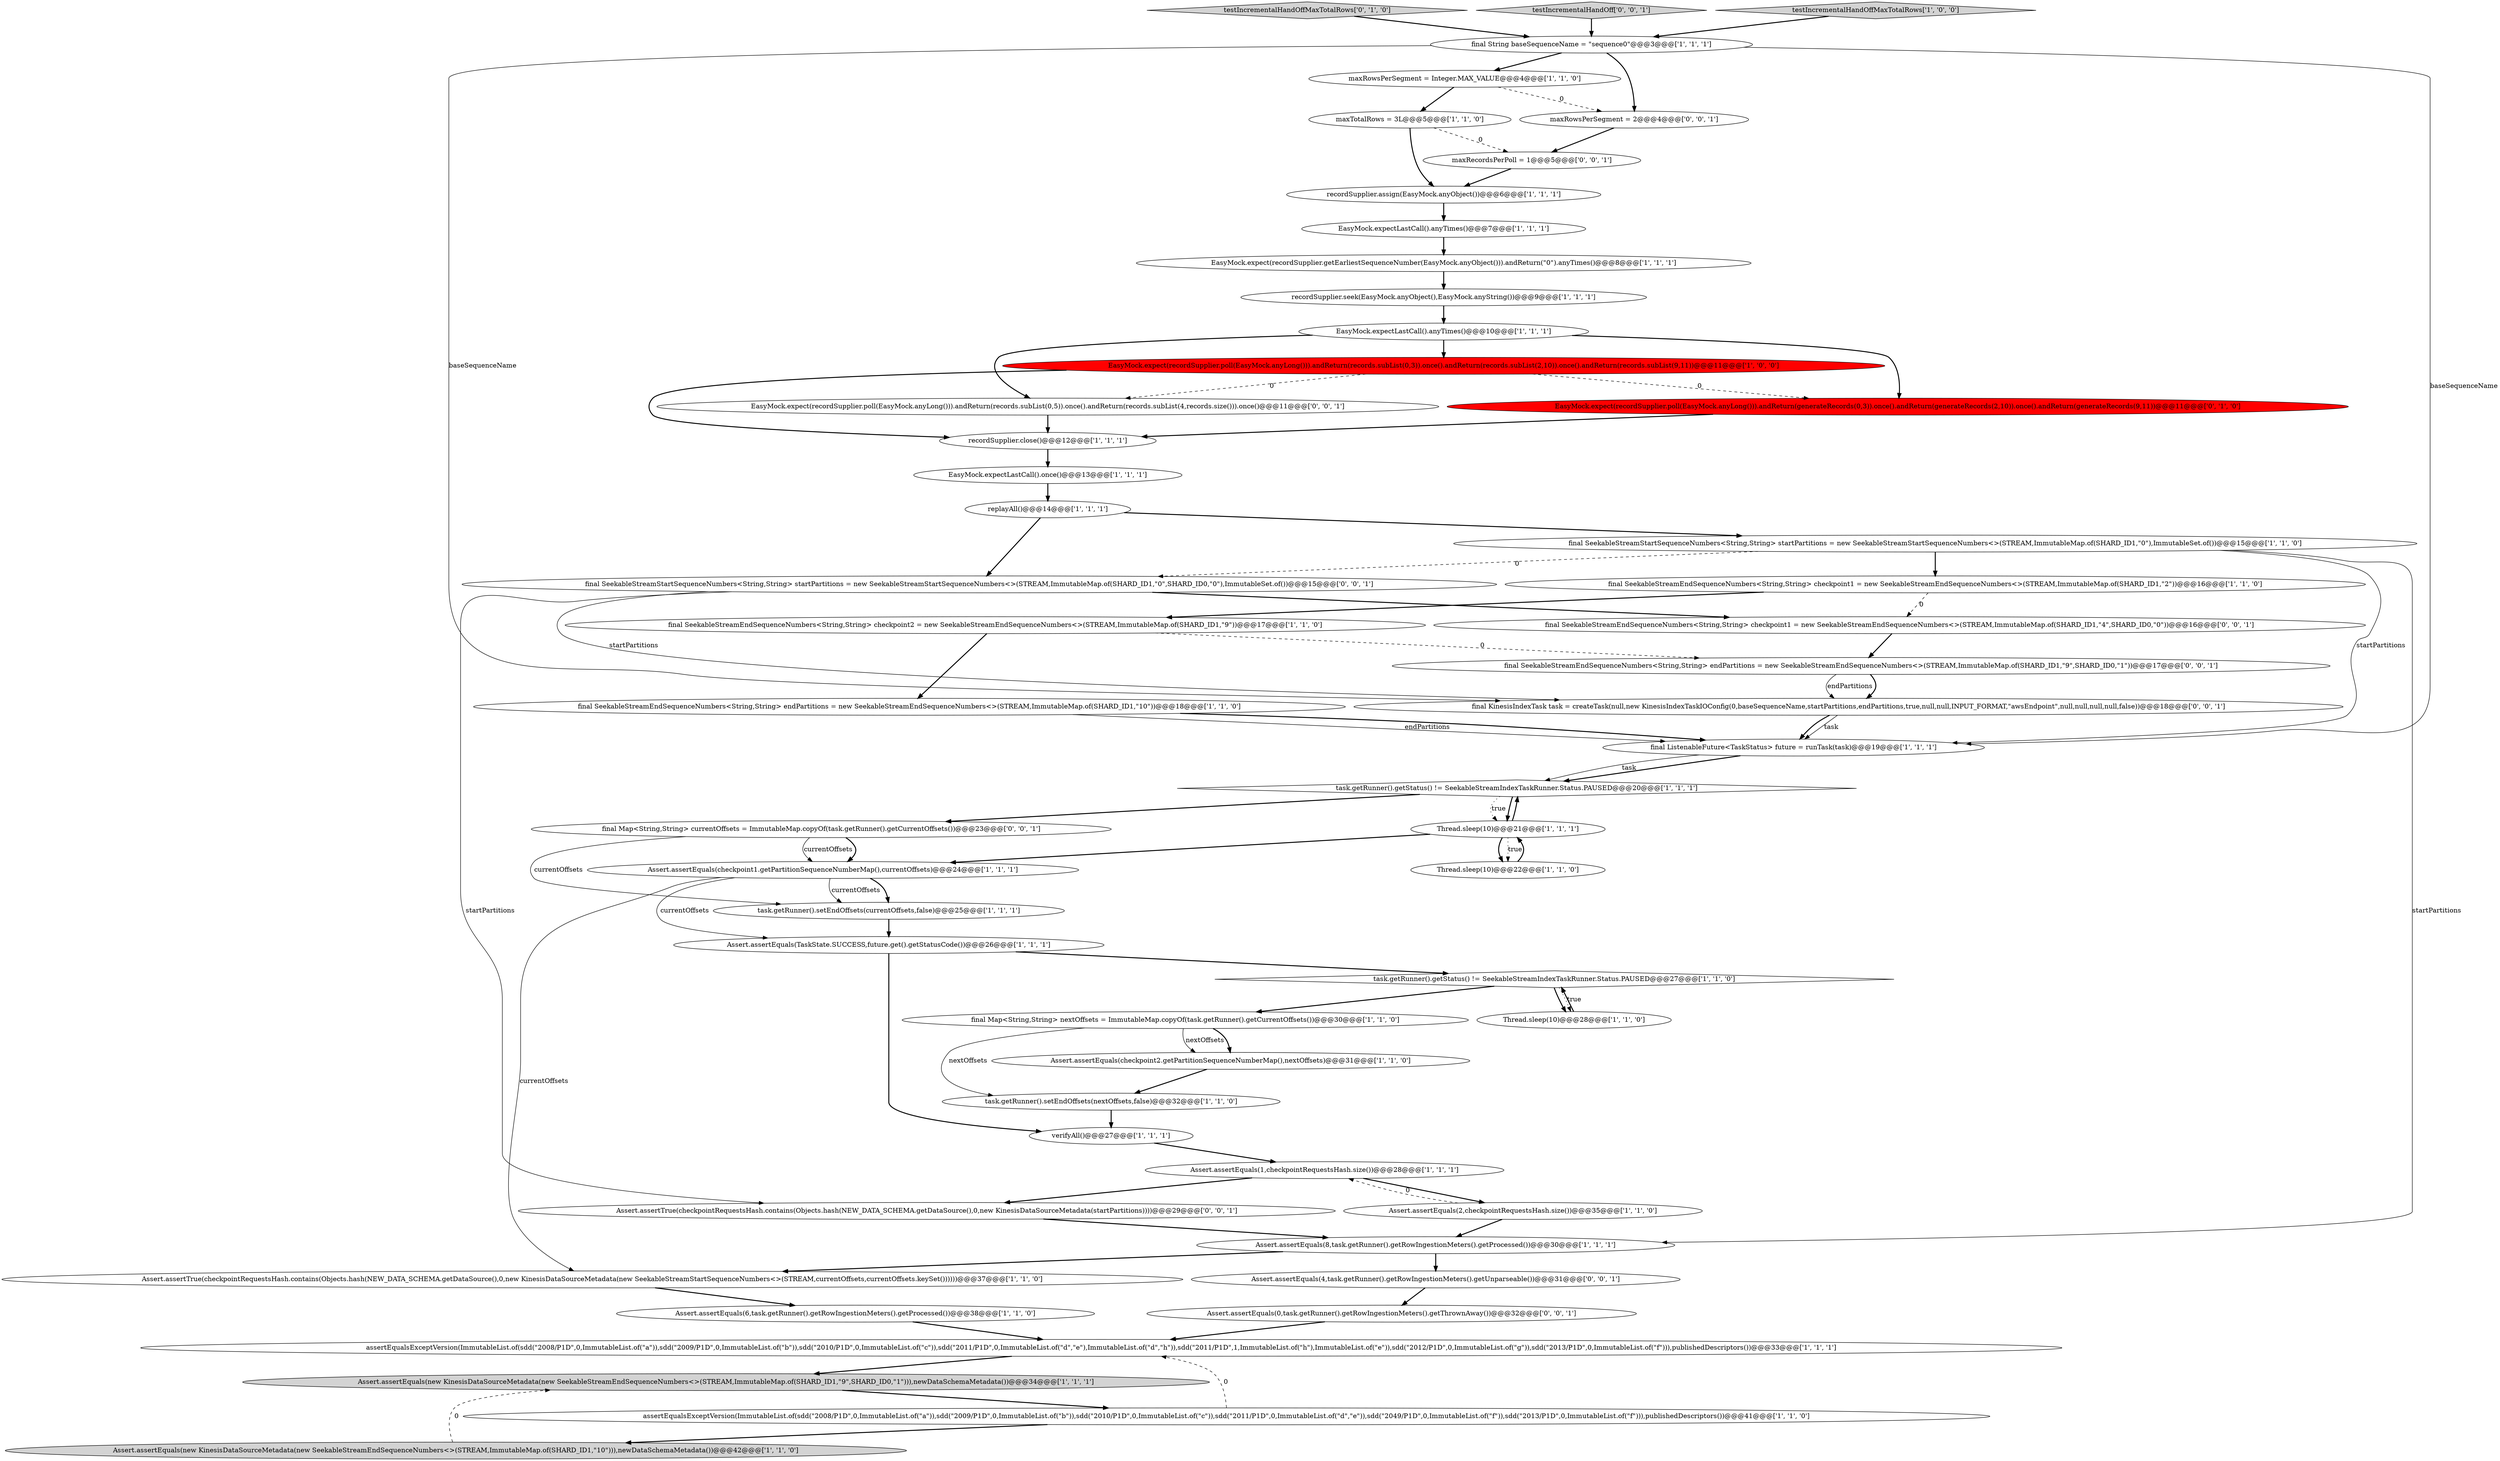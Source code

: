 digraph {
1 [style = filled, label = "final ListenableFuture<TaskStatus> future = runTask(task)@@@19@@@['1', '1', '1']", fillcolor = white, shape = ellipse image = "AAA0AAABBB1BBB"];
8 [style = filled, label = "Assert.assertEquals(new KinesisDataSourceMetadata(new SeekableStreamEndSequenceNumbers<>(STREAM,ImmutableMap.of(SHARD_ID1,\"10\"))),newDataSchemaMetadata())@@@42@@@['1', '1', '0']", fillcolor = lightgray, shape = ellipse image = "AAA0AAABBB1BBB"];
31 [style = filled, label = "final SeekableStreamEndSequenceNumbers<String,String> checkpoint1 = new SeekableStreamEndSequenceNumbers<>(STREAM,ImmutableMap.of(SHARD_ID1,\"2\"))@@@16@@@['1', '1', '0']", fillcolor = white, shape = ellipse image = "AAA0AAABBB1BBB"];
13 [style = filled, label = "Thread.sleep(10)@@@21@@@['1', '1', '1']", fillcolor = white, shape = ellipse image = "AAA0AAABBB1BBB"];
32 [style = filled, label = "replayAll()@@@14@@@['1', '1', '1']", fillcolor = white, shape = ellipse image = "AAA0AAABBB1BBB"];
35 [style = filled, label = "final SeekableStreamEndSequenceNumbers<String,String> checkpoint2 = new SeekableStreamEndSequenceNumbers<>(STREAM,ImmutableMap.of(SHARD_ID1,\"9\"))@@@17@@@['1', '1', '0']", fillcolor = white, shape = ellipse image = "AAA0AAABBB1BBB"];
18 [style = filled, label = "final Map<String,String> nextOffsets = ImmutableMap.copyOf(task.getRunner().getCurrentOffsets())@@@30@@@['1', '1', '0']", fillcolor = white, shape = ellipse image = "AAA0AAABBB1BBB"];
10 [style = filled, label = "EasyMock.expectLastCall().anyTimes()@@@7@@@['1', '1', '1']", fillcolor = white, shape = ellipse image = "AAA0AAABBB1BBB"];
36 [style = filled, label = "Assert.assertEquals(2,checkpointRequestsHash.size())@@@35@@@['1', '1', '0']", fillcolor = white, shape = ellipse image = "AAA0AAABBB1BBB"];
12 [style = filled, label = "task.getRunner().setEndOffsets(nextOffsets,false)@@@32@@@['1', '1', '0']", fillcolor = white, shape = ellipse image = "AAA0AAABBB1BBB"];
9 [style = filled, label = "maxTotalRows = 3L@@@5@@@['1', '1', '0']", fillcolor = white, shape = ellipse image = "AAA0AAABBB1BBB"];
22 [style = filled, label = "Assert.assertEquals(TaskState.SUCCESS,future.get().getStatusCode())@@@26@@@['1', '1', '1']", fillcolor = white, shape = ellipse image = "AAA0AAABBB1BBB"];
37 [style = filled, label = "Assert.assertTrue(checkpointRequestsHash.contains(Objects.hash(NEW_DATA_SCHEMA.getDataSource(),0,new KinesisDataSourceMetadata(new SeekableStreamStartSequenceNumbers<>(STREAM,currentOffsets,currentOffsets.keySet())))))@@@37@@@['1', '1', '0']", fillcolor = white, shape = ellipse image = "AAA0AAABBB1BBB"];
26 [style = filled, label = "recordSupplier.assign(EasyMock.anyObject())@@@6@@@['1', '1', '1']", fillcolor = white, shape = ellipse image = "AAA0AAABBB1BBB"];
6 [style = filled, label = "task.getRunner().getStatus() != SeekableStreamIndexTaskRunner.Status.PAUSED@@@20@@@['1', '1', '1']", fillcolor = white, shape = diamond image = "AAA0AAABBB1BBB"];
40 [style = filled, label = "testIncrementalHandOffMaxTotalRows['0', '1', '0']", fillcolor = lightgray, shape = diamond image = "AAA0AAABBB2BBB"];
45 [style = filled, label = "final Map<String,String> currentOffsets = ImmutableMap.copyOf(task.getRunner().getCurrentOffsets())@@@23@@@['0', '0', '1']", fillcolor = white, shape = ellipse image = "AAA0AAABBB3BBB"];
19 [style = filled, label = "assertEqualsExceptVersion(ImmutableList.of(sdd(\"2008/P1D\",0,ImmutableList.of(\"a\")),sdd(\"2009/P1D\",0,ImmutableList.of(\"b\")),sdd(\"2010/P1D\",0,ImmutableList.of(\"c\")),sdd(\"2011/P1D\",0,ImmutableList.of(\"d\",\"e\"),ImmutableList.of(\"d\",\"h\")),sdd(\"2011/P1D\",1,ImmutableList.of(\"h\"),ImmutableList.of(\"e\")),sdd(\"2012/P1D\",0,ImmutableList.of(\"g\")),sdd(\"2013/P1D\",0,ImmutableList.of(\"f\"))),publishedDescriptors())@@@33@@@['1', '1', '1']", fillcolor = white, shape = ellipse image = "AAA0AAABBB1BBB"];
17 [style = filled, label = "Thread.sleep(10)@@@22@@@['1', '1', '0']", fillcolor = white, shape = ellipse image = "AAA0AAABBB1BBB"];
14 [style = filled, label = "Assert.assertEquals(8,task.getRunner().getRowIngestionMeters().getProcessed())@@@30@@@['1', '1', '1']", fillcolor = white, shape = ellipse image = "AAA0AAABBB1BBB"];
41 [style = filled, label = "maxRecordsPerPoll = 1@@@5@@@['0', '0', '1']", fillcolor = white, shape = ellipse image = "AAA0AAABBB3BBB"];
47 [style = filled, label = "final KinesisIndexTask task = createTask(null,new KinesisIndexTaskIOConfig(0,baseSequenceName,startPartitions,endPartitions,true,null,null,INPUT_FORMAT,\"awsEndpoint\",null,null,null,null,false))@@@18@@@['0', '0', '1']", fillcolor = white, shape = ellipse image = "AAA0AAABBB3BBB"];
23 [style = filled, label = "assertEqualsExceptVersion(ImmutableList.of(sdd(\"2008/P1D\",0,ImmutableList.of(\"a\")),sdd(\"2009/P1D\",0,ImmutableList.of(\"b\")),sdd(\"2010/P1D\",0,ImmutableList.of(\"c\")),sdd(\"2011/P1D\",0,ImmutableList.of(\"d\",\"e\")),sdd(\"2049/P1D\",0,ImmutableList.of(\"f\")),sdd(\"2013/P1D\",0,ImmutableList.of(\"f\"))),publishedDescriptors())@@@41@@@['1', '1', '0']", fillcolor = white, shape = ellipse image = "AAA0AAABBB1BBB"];
42 [style = filled, label = "Assert.assertEquals(0,task.getRunner().getRowIngestionMeters().getThrownAway())@@@32@@@['0', '0', '1']", fillcolor = white, shape = ellipse image = "AAA0AAABBB3BBB"];
39 [style = filled, label = "EasyMock.expect(recordSupplier.poll(EasyMock.anyLong())).andReturn(generateRecords(0,3)).once().andReturn(generateRecords(2,10)).once().andReturn(generateRecords(9,11))@@@11@@@['0', '1', '0']", fillcolor = red, shape = ellipse image = "AAA1AAABBB2BBB"];
51 [style = filled, label = "final SeekableStreamEndSequenceNumbers<String,String> endPartitions = new SeekableStreamEndSequenceNumbers<>(STREAM,ImmutableMap.of(SHARD_ID1,\"9\",SHARD_ID0,\"1\"))@@@17@@@['0', '0', '1']", fillcolor = white, shape = ellipse image = "AAA0AAABBB3BBB"];
16 [style = filled, label = "final String baseSequenceName = \"sequence0\"@@@3@@@['1', '1', '1']", fillcolor = white, shape = ellipse image = "AAA0AAABBB1BBB"];
38 [style = filled, label = "Assert.assertEquals(new KinesisDataSourceMetadata(new SeekableStreamEndSequenceNumbers<>(STREAM,ImmutableMap.of(SHARD_ID1,\"9\",SHARD_ID0,\"1\"))),newDataSchemaMetadata())@@@34@@@['1', '1', '1']", fillcolor = lightgray, shape = ellipse image = "AAA0AAABBB1BBB"];
43 [style = filled, label = "testIncrementalHandOff['0', '0', '1']", fillcolor = lightgray, shape = diamond image = "AAA0AAABBB3BBB"];
30 [style = filled, label = "maxRowsPerSegment = Integer.MAX_VALUE@@@4@@@['1', '1', '0']", fillcolor = white, shape = ellipse image = "AAA0AAABBB1BBB"];
44 [style = filled, label = "final SeekableStreamStartSequenceNumbers<String,String> startPartitions = new SeekableStreamStartSequenceNumbers<>(STREAM,ImmutableMap.of(SHARD_ID1,\"0\",SHARD_ID0,\"0\"),ImmutableSet.of())@@@15@@@['0', '0', '1']", fillcolor = white, shape = ellipse image = "AAA0AAABBB3BBB"];
25 [style = filled, label = "Assert.assertEquals(6,task.getRunner().getRowIngestionMeters().getProcessed())@@@38@@@['1', '1', '0']", fillcolor = white, shape = ellipse image = "AAA0AAABBB1BBB"];
27 [style = filled, label = "Assert.assertEquals(1,checkpointRequestsHash.size())@@@28@@@['1', '1', '1']", fillcolor = white, shape = ellipse image = "AAA0AAABBB1BBB"];
0 [style = filled, label = "final SeekableStreamEndSequenceNumbers<String,String> endPartitions = new SeekableStreamEndSequenceNumbers<>(STREAM,ImmutableMap.of(SHARD_ID1,\"10\"))@@@18@@@['1', '1', '0']", fillcolor = white, shape = ellipse image = "AAA0AAABBB1BBB"];
21 [style = filled, label = "Assert.assertEquals(checkpoint2.getPartitionSequenceNumberMap(),nextOffsets)@@@31@@@['1', '1', '0']", fillcolor = white, shape = ellipse image = "AAA0AAABBB1BBB"];
20 [style = filled, label = "Assert.assertEquals(checkpoint1.getPartitionSequenceNumberMap(),currentOffsets)@@@24@@@['1', '1', '1']", fillcolor = white, shape = ellipse image = "AAA0AAABBB1BBB"];
2 [style = filled, label = "EasyMock.expectLastCall().anyTimes()@@@10@@@['1', '1', '1']", fillcolor = white, shape = ellipse image = "AAA0AAABBB1BBB"];
50 [style = filled, label = "final SeekableStreamEndSequenceNumbers<String,String> checkpoint1 = new SeekableStreamEndSequenceNumbers<>(STREAM,ImmutableMap.of(SHARD_ID1,\"4\",SHARD_ID0,\"0\"))@@@16@@@['0', '0', '1']", fillcolor = white, shape = ellipse image = "AAA0AAABBB3BBB"];
15 [style = filled, label = "recordSupplier.close()@@@12@@@['1', '1', '1']", fillcolor = white, shape = ellipse image = "AAA0AAABBB1BBB"];
48 [style = filled, label = "Assert.assertEquals(4,task.getRunner().getRowIngestionMeters().getUnparseable())@@@31@@@['0', '0', '1']", fillcolor = white, shape = ellipse image = "AAA0AAABBB3BBB"];
52 [style = filled, label = "Assert.assertTrue(checkpointRequestsHash.contains(Objects.hash(NEW_DATA_SCHEMA.getDataSource(),0,new KinesisDataSourceMetadata(startPartitions))))@@@29@@@['0', '0', '1']", fillcolor = white, shape = ellipse image = "AAA0AAABBB3BBB"];
34 [style = filled, label = "verifyAll()@@@27@@@['1', '1', '1']", fillcolor = white, shape = ellipse image = "AAA0AAABBB1BBB"];
28 [style = filled, label = "EasyMock.expect(recordSupplier.getEarliestSequenceNumber(EasyMock.anyObject())).andReturn(\"0\").anyTimes()@@@8@@@['1', '1', '1']", fillcolor = white, shape = ellipse image = "AAA0AAABBB1BBB"];
24 [style = filled, label = "final SeekableStreamStartSequenceNumbers<String,String> startPartitions = new SeekableStreamStartSequenceNumbers<>(STREAM,ImmutableMap.of(SHARD_ID1,\"0\"),ImmutableSet.of())@@@15@@@['1', '1', '0']", fillcolor = white, shape = ellipse image = "AAA0AAABBB1BBB"];
49 [style = filled, label = "maxRowsPerSegment = 2@@@4@@@['0', '0', '1']", fillcolor = white, shape = ellipse image = "AAA0AAABBB3BBB"];
11 [style = filled, label = "Thread.sleep(10)@@@28@@@['1', '1', '0']", fillcolor = white, shape = ellipse image = "AAA0AAABBB1BBB"];
33 [style = filled, label = "EasyMock.expectLastCall().once()@@@13@@@['1', '1', '1']", fillcolor = white, shape = ellipse image = "AAA0AAABBB1BBB"];
3 [style = filled, label = "task.getRunner().setEndOffsets(currentOffsets,false)@@@25@@@['1', '1', '1']", fillcolor = white, shape = ellipse image = "AAA0AAABBB1BBB"];
29 [style = filled, label = "recordSupplier.seek(EasyMock.anyObject(),EasyMock.anyString())@@@9@@@['1', '1', '1']", fillcolor = white, shape = ellipse image = "AAA0AAABBB1BBB"];
5 [style = filled, label = "EasyMock.expect(recordSupplier.poll(EasyMock.anyLong())).andReturn(records.subList(0,3)).once().andReturn(records.subList(2,10)).once().andReturn(records.subList(9,11))@@@11@@@['1', '0', '0']", fillcolor = red, shape = ellipse image = "AAA1AAABBB1BBB"];
7 [style = filled, label = "testIncrementalHandOffMaxTotalRows['1', '0', '0']", fillcolor = lightgray, shape = diamond image = "AAA0AAABBB1BBB"];
46 [style = filled, label = "EasyMock.expect(recordSupplier.poll(EasyMock.anyLong())).andReturn(records.subList(0,5)).once().andReturn(records.subList(4,records.size())).once()@@@11@@@['0', '0', '1']", fillcolor = white, shape = ellipse image = "AAA0AAABBB3BBB"];
4 [style = filled, label = "task.getRunner().getStatus() != SeekableStreamIndexTaskRunner.Status.PAUSED@@@27@@@['1', '1', '0']", fillcolor = white, shape = diamond image = "AAA0AAABBB1BBB"];
26->10 [style = bold, label=""];
46->15 [style = bold, label=""];
5->15 [style = bold, label=""];
44->52 [style = solid, label="startPartitions"];
22->4 [style = bold, label=""];
9->26 [style = bold, label=""];
13->17 [style = bold, label=""];
29->2 [style = bold, label=""];
40->16 [style = bold, label=""];
52->14 [style = bold, label=""];
31->35 [style = bold, label=""];
5->46 [style = dashed, label="0"];
30->49 [style = dashed, label="0"];
16->49 [style = bold, label=""];
51->47 [style = bold, label=""];
7->16 [style = bold, label=""];
25->19 [style = bold, label=""];
9->41 [style = dashed, label="0"];
20->22 [style = solid, label="currentOffsets"];
18->21 [style = solid, label="nextOffsets"];
14->48 [style = bold, label=""];
42->19 [style = bold, label=""];
14->37 [style = bold, label=""];
13->17 [style = dotted, label="true"];
43->16 [style = bold, label=""];
16->1 [style = solid, label="baseSequenceName"];
6->13 [style = dotted, label="true"];
44->50 [style = bold, label=""];
4->18 [style = bold, label=""];
5->39 [style = dashed, label="0"];
20->3 [style = bold, label=""];
23->8 [style = bold, label=""];
36->14 [style = bold, label=""];
44->47 [style = solid, label="startPartitions"];
51->47 [style = solid, label="endPartitions"];
2->39 [style = bold, label=""];
35->0 [style = bold, label=""];
8->38 [style = dashed, label="0"];
49->41 [style = bold, label=""];
16->47 [style = solid, label="baseSequenceName"];
24->1 [style = solid, label="startPartitions"];
19->38 [style = bold, label=""];
47->1 [style = solid, label="task"];
15->33 [style = bold, label=""];
47->1 [style = bold, label=""];
28->29 [style = bold, label=""];
0->1 [style = solid, label="endPartitions"];
37->25 [style = bold, label=""];
11->4 [style = bold, label=""];
24->14 [style = solid, label="startPartitions"];
4->11 [style = dotted, label="true"];
30->9 [style = bold, label=""];
24->44 [style = dashed, label="0"];
45->3 [style = solid, label="currentOffsets"];
45->20 [style = bold, label=""];
27->52 [style = bold, label=""];
21->12 [style = bold, label=""];
1->6 [style = bold, label=""];
24->31 [style = bold, label=""];
0->1 [style = bold, label=""];
6->13 [style = bold, label=""];
16->30 [style = bold, label=""];
20->3 [style = solid, label="currentOffsets"];
32->44 [style = bold, label=""];
33->32 [style = bold, label=""];
17->13 [style = bold, label=""];
18->21 [style = bold, label=""];
13->6 [style = bold, label=""];
2->5 [style = bold, label=""];
18->12 [style = solid, label="nextOffsets"];
2->46 [style = bold, label=""];
39->15 [style = bold, label=""];
27->36 [style = bold, label=""];
10->28 [style = bold, label=""];
36->27 [style = dashed, label="0"];
31->50 [style = dashed, label="0"];
38->23 [style = bold, label=""];
12->34 [style = bold, label=""];
20->37 [style = solid, label="currentOffsets"];
48->42 [style = bold, label=""];
3->22 [style = bold, label=""];
35->51 [style = dashed, label="0"];
1->6 [style = solid, label="task"];
50->51 [style = bold, label=""];
22->34 [style = bold, label=""];
41->26 [style = bold, label=""];
4->11 [style = bold, label=""];
6->45 [style = bold, label=""];
45->20 [style = solid, label="currentOffsets"];
32->24 [style = bold, label=""];
23->19 [style = dashed, label="0"];
34->27 [style = bold, label=""];
13->20 [style = bold, label=""];
}
